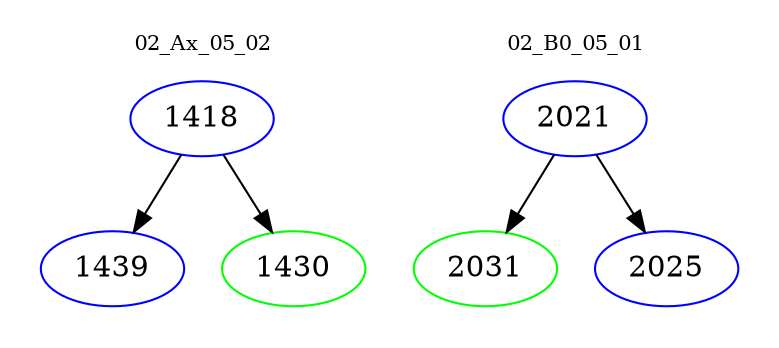 digraph{
subgraph cluster_0 {
color = white
label = "02_Ax_05_02";
fontsize=10;
T0_1418 [label="1418", color="blue"]
T0_1418 -> T0_1439 [color="black"]
T0_1439 [label="1439", color="blue"]
T0_1418 -> T0_1430 [color="black"]
T0_1430 [label="1430", color="green"]
}
subgraph cluster_1 {
color = white
label = "02_B0_05_01";
fontsize=10;
T1_2021 [label="2021", color="blue"]
T1_2021 -> T1_2031 [color="black"]
T1_2031 [label="2031", color="green"]
T1_2021 -> T1_2025 [color="black"]
T1_2025 [label="2025", color="blue"]
}
}
